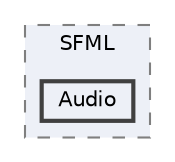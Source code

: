 digraph "External/SFML/include/SFML/Audio"
{
 // LATEX_PDF_SIZE
  bgcolor="transparent";
  edge [fontname=Helvetica,fontsize=10,labelfontname=Helvetica,labelfontsize=10];
  node [fontname=Helvetica,fontsize=10,shape=box,height=0.2,width=0.4];
  compound=true
  subgraph clusterdir_a658a554338ee7c31c071340880fde12 {
    graph [ bgcolor="#edf0f7", pencolor="grey50", label="SFML", fontname=Helvetica,fontsize=10 style="filled,dashed", URL="dir_a658a554338ee7c31c071340880fde12.html",tooltip=""]
  dir_67a5228a9e5f0c5aebff9803ed094593 [label="Audio", fillcolor="#edf0f7", color="grey25", style="filled,bold", URL="dir_67a5228a9e5f0c5aebff9803ed094593.html",tooltip=""];
  }
}
